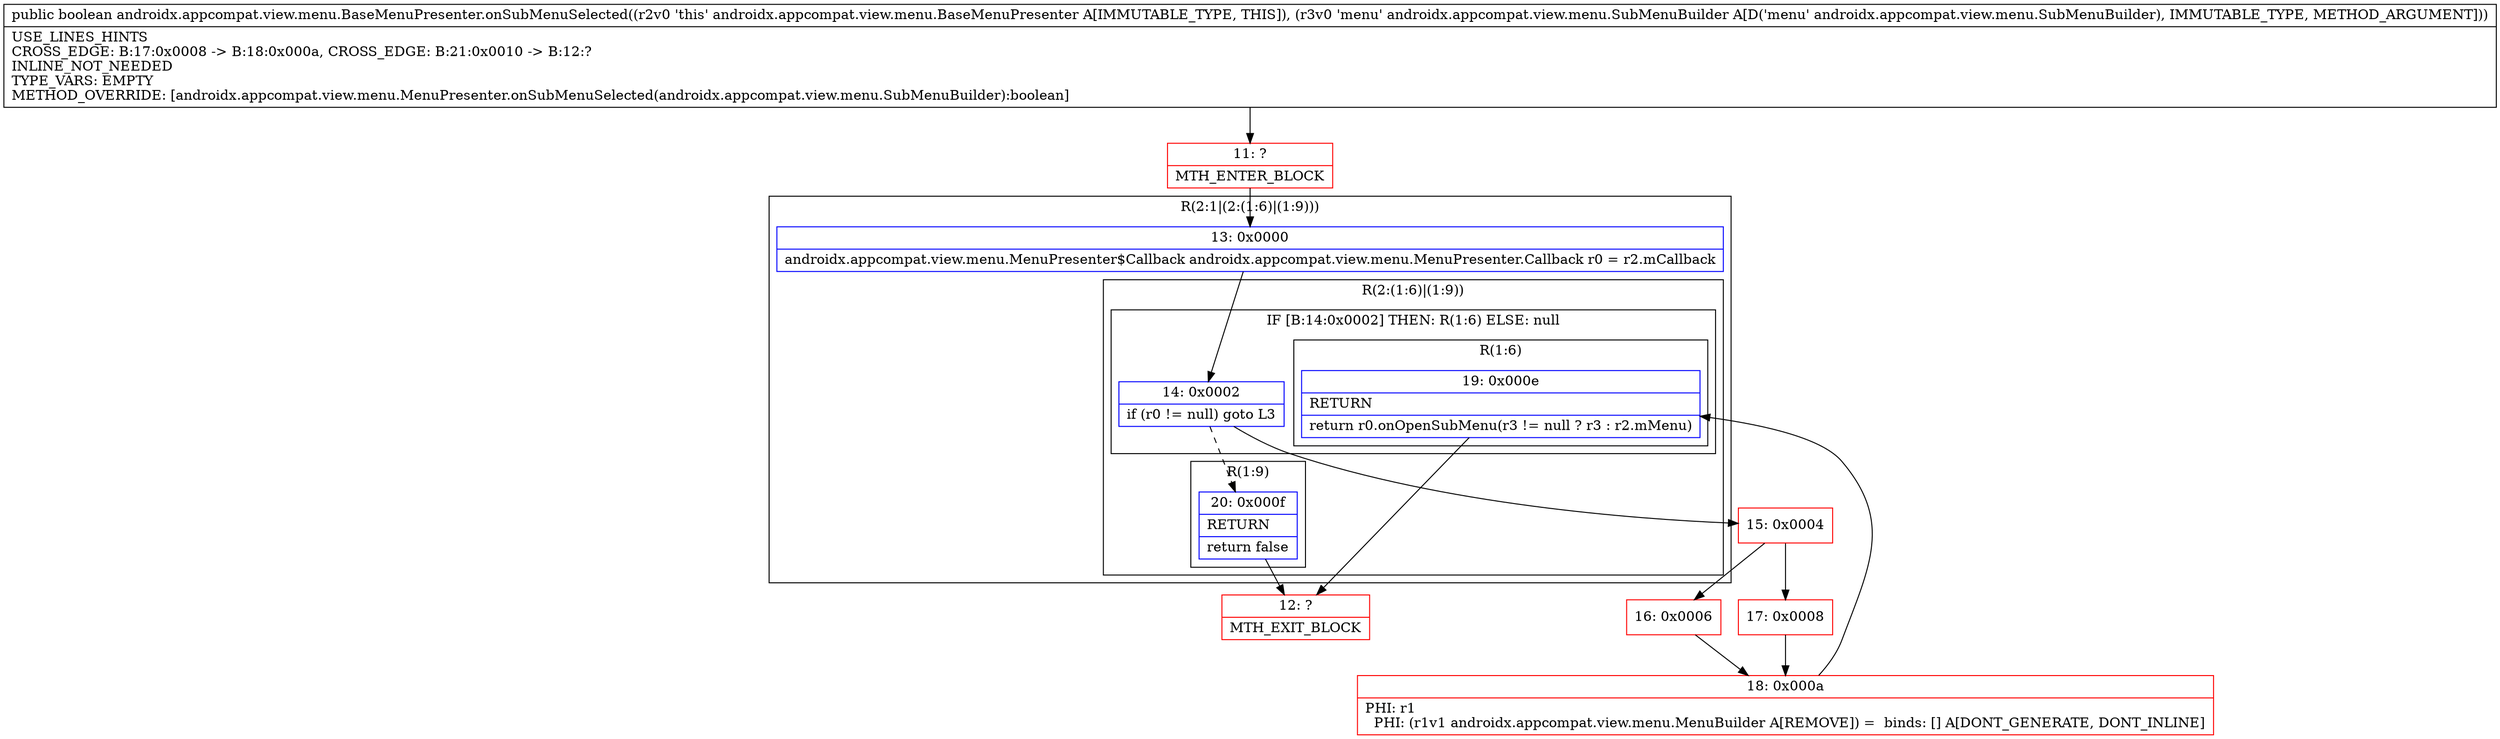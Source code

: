 digraph "CFG forandroidx.appcompat.view.menu.BaseMenuPresenter.onSubMenuSelected(Landroidx\/appcompat\/view\/menu\/SubMenuBuilder;)Z" {
subgraph cluster_Region_539091747 {
label = "R(2:1|(2:(1:6)|(1:9)))";
node [shape=record,color=blue];
Node_13 [shape=record,label="{13\:\ 0x0000|androidx.appcompat.view.menu.MenuPresenter$Callback androidx.appcompat.view.menu.MenuPresenter.Callback r0 = r2.mCallback\l}"];
subgraph cluster_Region_1470136824 {
label = "R(2:(1:6)|(1:9))";
node [shape=record,color=blue];
subgraph cluster_IfRegion_2062610498 {
label = "IF [B:14:0x0002] THEN: R(1:6) ELSE: null";
node [shape=record,color=blue];
Node_14 [shape=record,label="{14\:\ 0x0002|if (r0 != null) goto L3\l}"];
subgraph cluster_Region_654393118 {
label = "R(1:6)";
node [shape=record,color=blue];
Node_19 [shape=record,label="{19\:\ 0x000e|RETURN\l|return r0.onOpenSubMenu(r3 != null ? r3 : r2.mMenu)\l}"];
}
}
subgraph cluster_Region_1270566052 {
label = "R(1:9)";
node [shape=record,color=blue];
Node_20 [shape=record,label="{20\:\ 0x000f|RETURN\l|return false\l}"];
}
}
}
Node_11 [shape=record,color=red,label="{11\:\ ?|MTH_ENTER_BLOCK\l}"];
Node_15 [shape=record,color=red,label="{15\:\ 0x0004}"];
Node_16 [shape=record,color=red,label="{16\:\ 0x0006}"];
Node_18 [shape=record,color=red,label="{18\:\ 0x000a|PHI: r1 \l  PHI: (r1v1 androidx.appcompat.view.menu.MenuBuilder A[REMOVE]) =  binds: [] A[DONT_GENERATE, DONT_INLINE]\l}"];
Node_12 [shape=record,color=red,label="{12\:\ ?|MTH_EXIT_BLOCK\l}"];
Node_17 [shape=record,color=red,label="{17\:\ 0x0008}"];
MethodNode[shape=record,label="{public boolean androidx.appcompat.view.menu.BaseMenuPresenter.onSubMenuSelected((r2v0 'this' androidx.appcompat.view.menu.BaseMenuPresenter A[IMMUTABLE_TYPE, THIS]), (r3v0 'menu' androidx.appcompat.view.menu.SubMenuBuilder A[D('menu' androidx.appcompat.view.menu.SubMenuBuilder), IMMUTABLE_TYPE, METHOD_ARGUMENT]))  | USE_LINES_HINTS\lCROSS_EDGE: B:17:0x0008 \-\> B:18:0x000a, CROSS_EDGE: B:21:0x0010 \-\> B:12:?\lINLINE_NOT_NEEDED\lTYPE_VARS: EMPTY\lMETHOD_OVERRIDE: [androidx.appcompat.view.menu.MenuPresenter.onSubMenuSelected(androidx.appcompat.view.menu.SubMenuBuilder):boolean]\l}"];
MethodNode -> Node_11;Node_13 -> Node_14;
Node_14 -> Node_15;
Node_14 -> Node_20[style=dashed];
Node_19 -> Node_12;
Node_20 -> Node_12;
Node_11 -> Node_13;
Node_15 -> Node_16;
Node_15 -> Node_17;
Node_16 -> Node_18;
Node_18 -> Node_19;
Node_17 -> Node_18;
}

